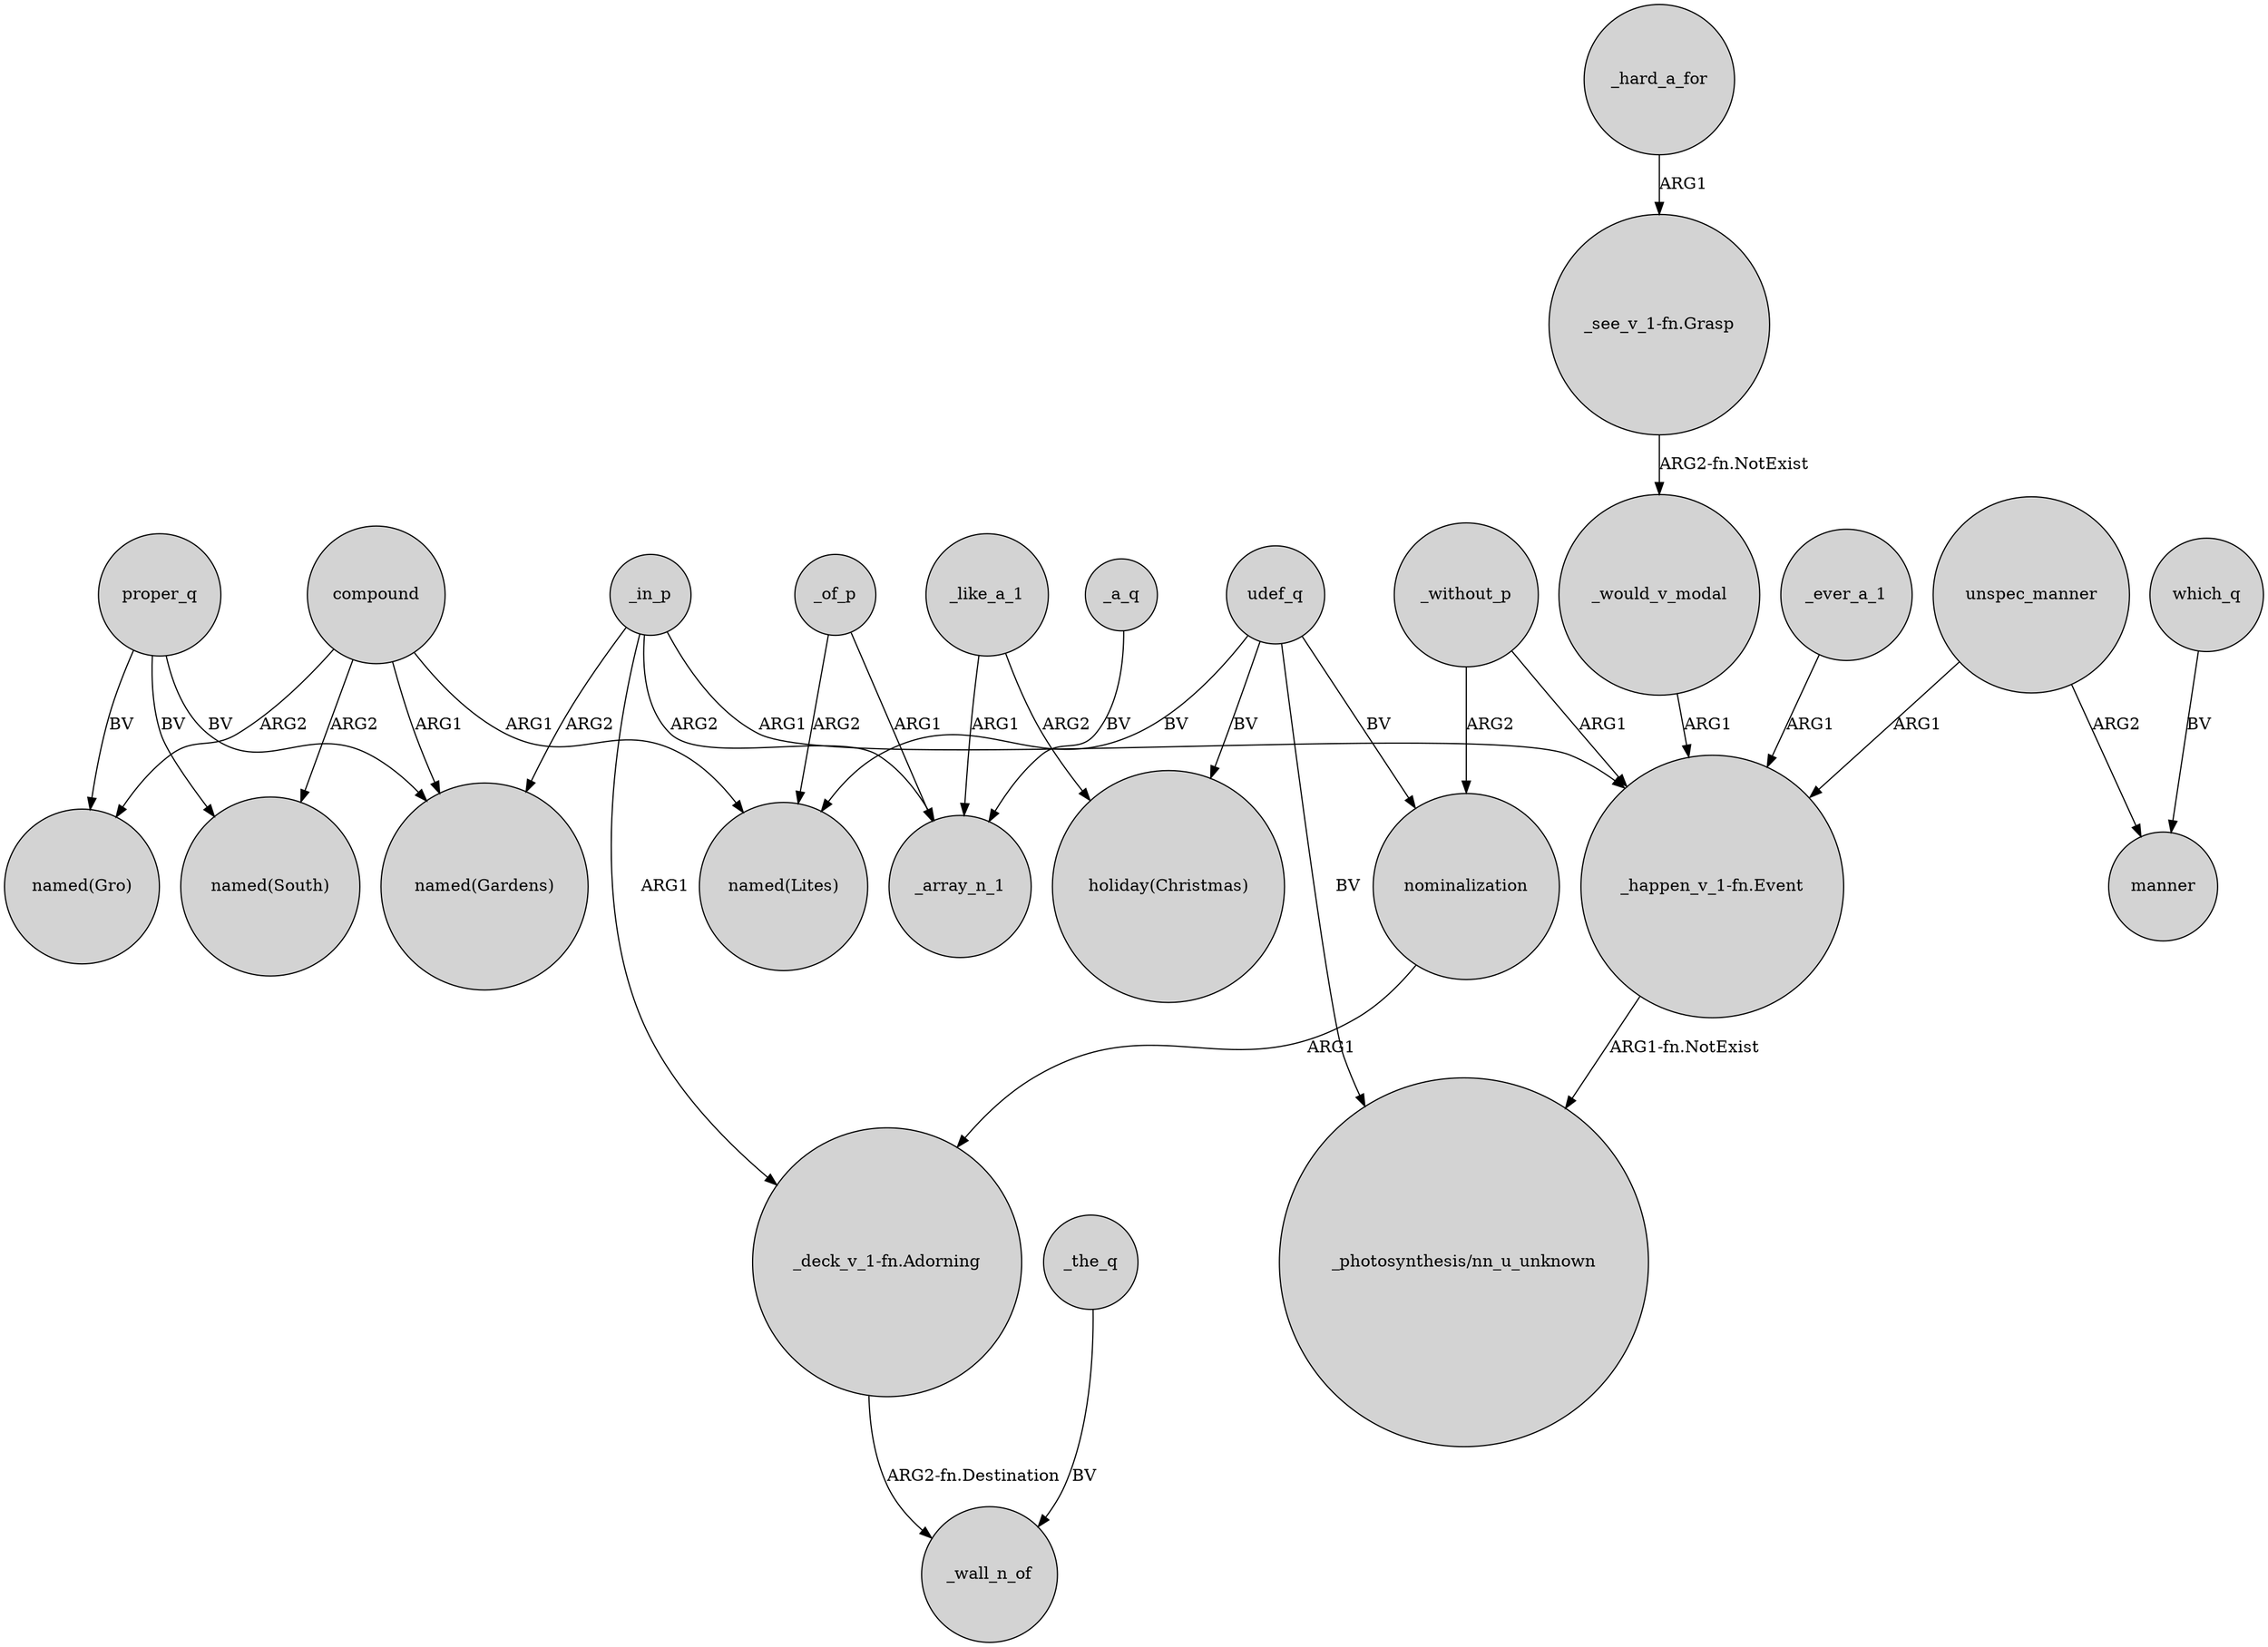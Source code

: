 digraph {
	node [shape=circle style=filled]
	_in_p -> "named(Gardens)" [label=ARG2]
	compound -> "named(South)" [label=ARG2]
	_in_p -> _array_n_1 [label=ARG2]
	_ever_a_1 -> "_happen_v_1-fn.Event" [label=ARG1]
	_without_p -> "_happen_v_1-fn.Event" [label=ARG1]
	_the_q -> _wall_n_of [label=BV]
	"_happen_v_1-fn.Event" -> "_photosynthesis/nn_u_unknown" [label="ARG1-fn.NotExist"]
	_like_a_1 -> _array_n_1 [label=ARG1]
	proper_q -> "named(Gardens)" [label=BV]
	_of_p -> _array_n_1 [label=ARG1]
	unspec_manner -> "_happen_v_1-fn.Event" [label=ARG1]
	which_q -> manner [label=BV]
	_like_a_1 -> "holiday(Christmas)" [label=ARG2]
	udef_q -> "named(Lites)" [label=BV]
	_in_p -> "_deck_v_1-fn.Adorning" [label=ARG1]
	"_see_v_1-fn.Grasp" -> _would_v_modal [label="ARG2-fn.NotExist"]
	compound -> "named(Gro)" [label=ARG2]
	_of_p -> "named(Lites)" [label=ARG2]
	_would_v_modal -> "_happen_v_1-fn.Event" [label=ARG1]
	"_deck_v_1-fn.Adorning" -> _wall_n_of [label="ARG2-fn.Destination"]
	udef_q -> nominalization [label=BV]
	udef_q -> "holiday(Christmas)" [label=BV]
	_without_p -> nominalization [label=ARG2]
	_hard_a_for -> "_see_v_1-fn.Grasp" [label=ARG1]
	proper_q -> "named(Gro)" [label=BV]
	_in_p -> "_happen_v_1-fn.Event" [label=ARG1]
	nominalization -> "_deck_v_1-fn.Adorning" [label=ARG1]
	compound -> "named(Gardens)" [label=ARG1]
	_a_q -> _array_n_1 [label=BV]
	proper_q -> "named(South)" [label=BV]
	unspec_manner -> manner [label=ARG2]
	compound -> "named(Lites)" [label=ARG1]
	udef_q -> "_photosynthesis/nn_u_unknown" [label=BV]
}
